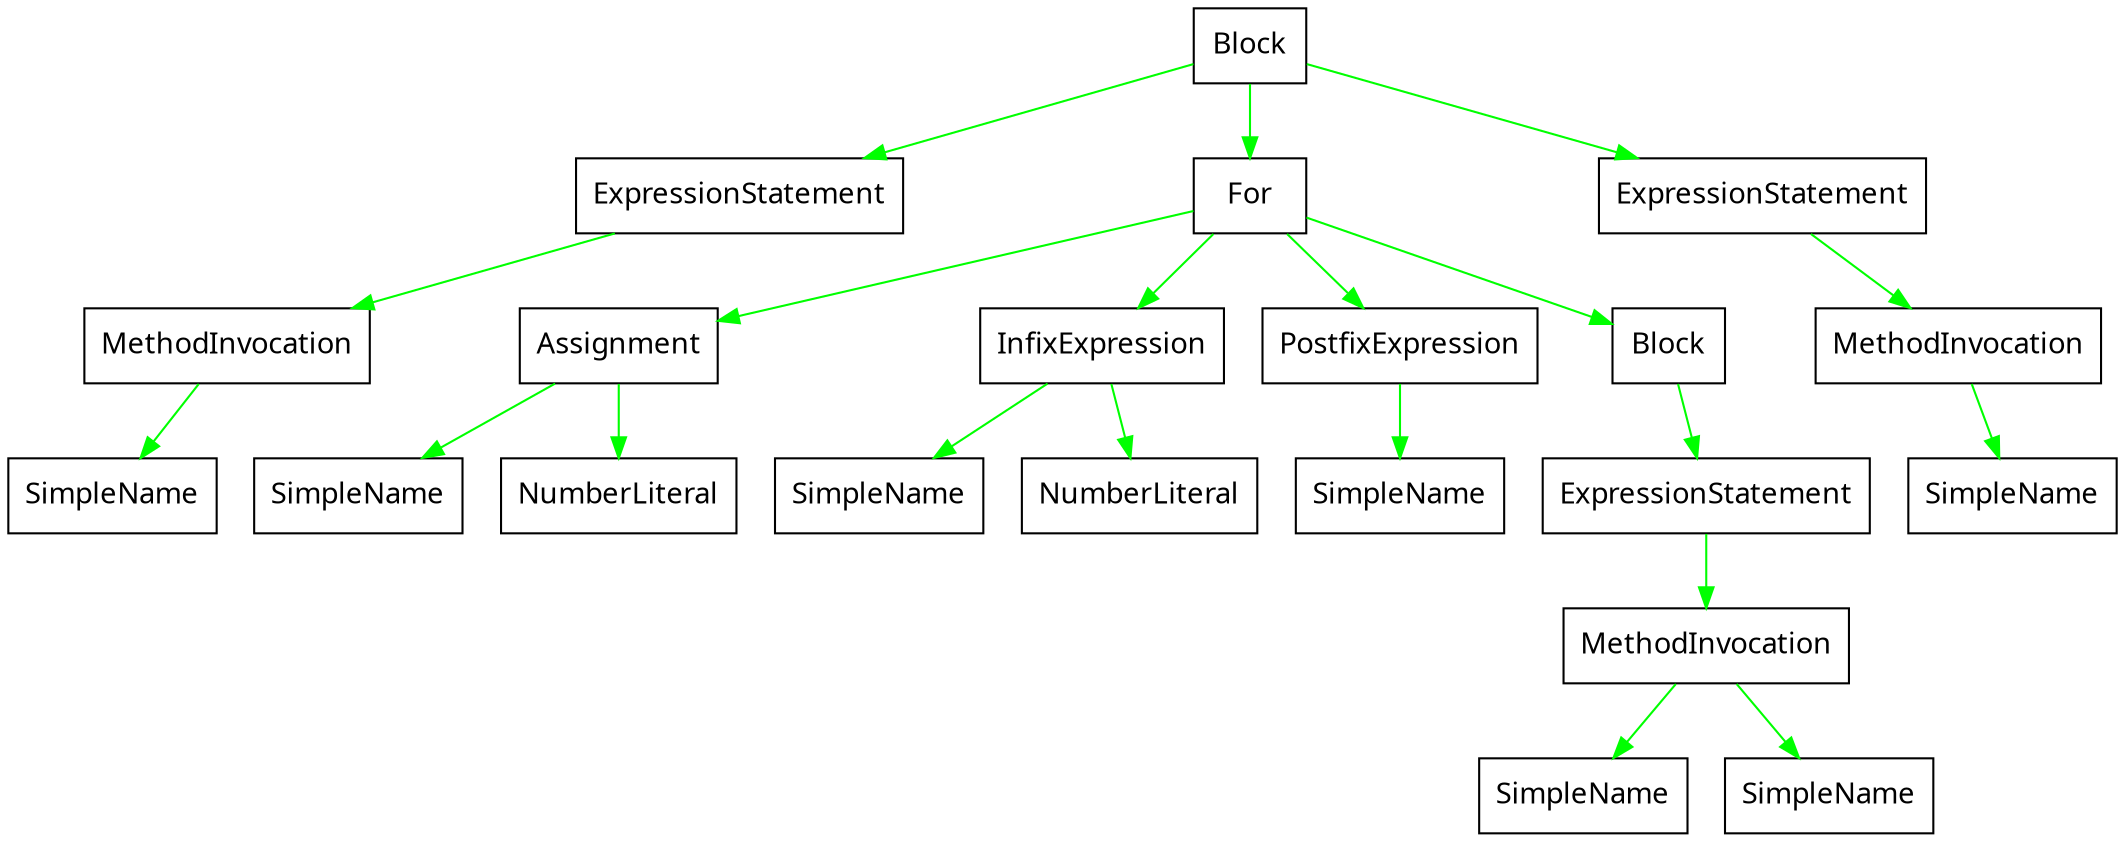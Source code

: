 digraph G {
  node [
    shape = rect;
    fontname = "Handlee";
  ]
  edge [
    fontname = "Handlee";
  ]
  bgcolor = transparent;
  fontname = "Handlee";
  compound = true;
  s_44 [
    class = "block";
    label = "Block";
    fillcolor = white;
    style = filled;
  ];
  s_45 [
    class = "expressionStatement";
    label = "ExpressionStatement";
    fillcolor = white;
    style = filled;
  ];
  s_45_2 [
    class = "methodInvocation";
    label = "MethodInvocation";
    fillcolor = white;
    style = filled;
  ];
  s_45_3 [
    class = "simpleName";
    label = "SimpleName";
    fillcolor = white;
    style = filled;
  ];
  s_46 [
    class = "for";
    label = "For";
    fillcolor = white;
    style = filled;
  ];
  s_46_2 [
    class = "assignment";
    label = "Assignment";
    fillcolor = white;
    style = filled;
  ];
  s_46_3 [
    class = "simpleName";
    label = "SimpleName";
    fillcolor = white;
    style = filled;
  ];
  s_46_4 [
    class = "numberLiteral";
    label = "NumberLiteral";
    fillcolor = white;
    style = filled;
  ];
  s_46_5 [
    class = "infixExpression";
    label = "InfixExpression";
    fillcolor = white;
    style = filled;
  ];
  s_46_6 [
    class = "simpleName";
    label = "SimpleName";
    fillcolor = white;
    style = filled;
  ];
  s_46_7 [
    class = "numberLiteral";
    label = "NumberLiteral";
    fillcolor = white;
    style = filled;
  ];
  s_46_8 [
    class = "postfixExpression";
    label = "PostfixExpression";
    fillcolor = white;
    style = filled;
  ];
  s_46_9 [
    class = "simpleName";
    label = "SimpleName";
    fillcolor = white;
    style = filled;
  ];
  s_46_10 [
    class = "block";
    label = "Block";
    fillcolor = white;
    style = filled;
  ];
  s_47 [
    class = "expressionStatement";
    label = "ExpressionStatement";
    fillcolor = white;
    style = filled;
  ];
  s_47_2 [
    class = "methodInvocation";
    label = "MethodInvocation";
    fillcolor = white;
    style = filled;
  ];
  s_47_3 [
    class = "simpleName";
    label = "SimpleName";
    fillcolor = white;
    style = filled;
  ];
  s_47_4 [
    class = "simpleName";
    label = "SimpleName";
    fillcolor = white;
    style = filled;
  ];
  s_49 [
    class = "expressionStatement";
    label = "ExpressionStatement";
    fillcolor = white;
    style = filled;
  ];
  s_49_2 [
    class = "methodInvocation";
    label = "MethodInvocation";
    fillcolor = white;
    style = filled;
  ];
  s_49_3 [
    class = "simpleName";
    label = "SimpleName";
    fillcolor = white;
    style = filled;
  ];
  s_44 -> s_45 [
    color = green;
  ];
  s_45 -> s_45_2 [
    color = green;
  ];
  s_45_2 -> s_45_3 [
    color = green;
  ];
  s_44 -> s_46 [
    color = green;
  ];
  s_46 -> s_46_2 [
    color = green;
  ];
  s_46_2 -> s_46_3 [
    color = green;
  ];
  s_46_2 -> s_46_4 [
    color = green;
  ];
  s_46 -> s_46_5 [
    color = green;
  ];
  s_46_5 -> s_46_6 [
    color = green;
  ];
  s_46_5 -> s_46_7 [
    color = green;
  ];
  s_46 -> s_46_8 [
    color = green;
  ];
  s_46_8 -> s_46_9 [
    color = green;
  ];
  s_46 -> s_46_10 [
    color = green;
  ];
  s_46_10 -> s_47 [
    color = green;
  ];
  s_47 -> s_47_2 [
    color = green;
  ];
  s_47_2 -> s_47_3 [
    color = green;
  ];
  s_47_2 -> s_47_4 [
    color = green;
  ];
  s_44 -> s_49 [
    color = green;
  ];
  s_49 -> s_49_2 [
    color = green;
  ];
  s_49_2 -> s_49_3 [
    color = green;
  ];

}

